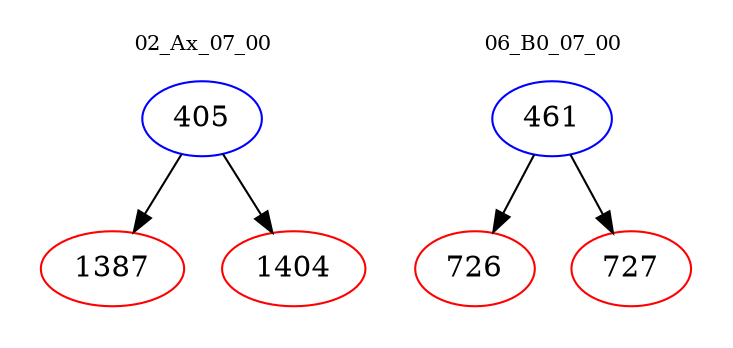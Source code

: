 digraph{
subgraph cluster_0 {
color = white
label = "02_Ax_07_00";
fontsize=10;
T0_405 [label="405", color="blue"]
T0_405 -> T0_1387 [color="black"]
T0_1387 [label="1387", color="red"]
T0_405 -> T0_1404 [color="black"]
T0_1404 [label="1404", color="red"]
}
subgraph cluster_1 {
color = white
label = "06_B0_07_00";
fontsize=10;
T1_461 [label="461", color="blue"]
T1_461 -> T1_726 [color="black"]
T1_726 [label="726", color="red"]
T1_461 -> T1_727 [color="black"]
T1_727 [label="727", color="red"]
}
}
